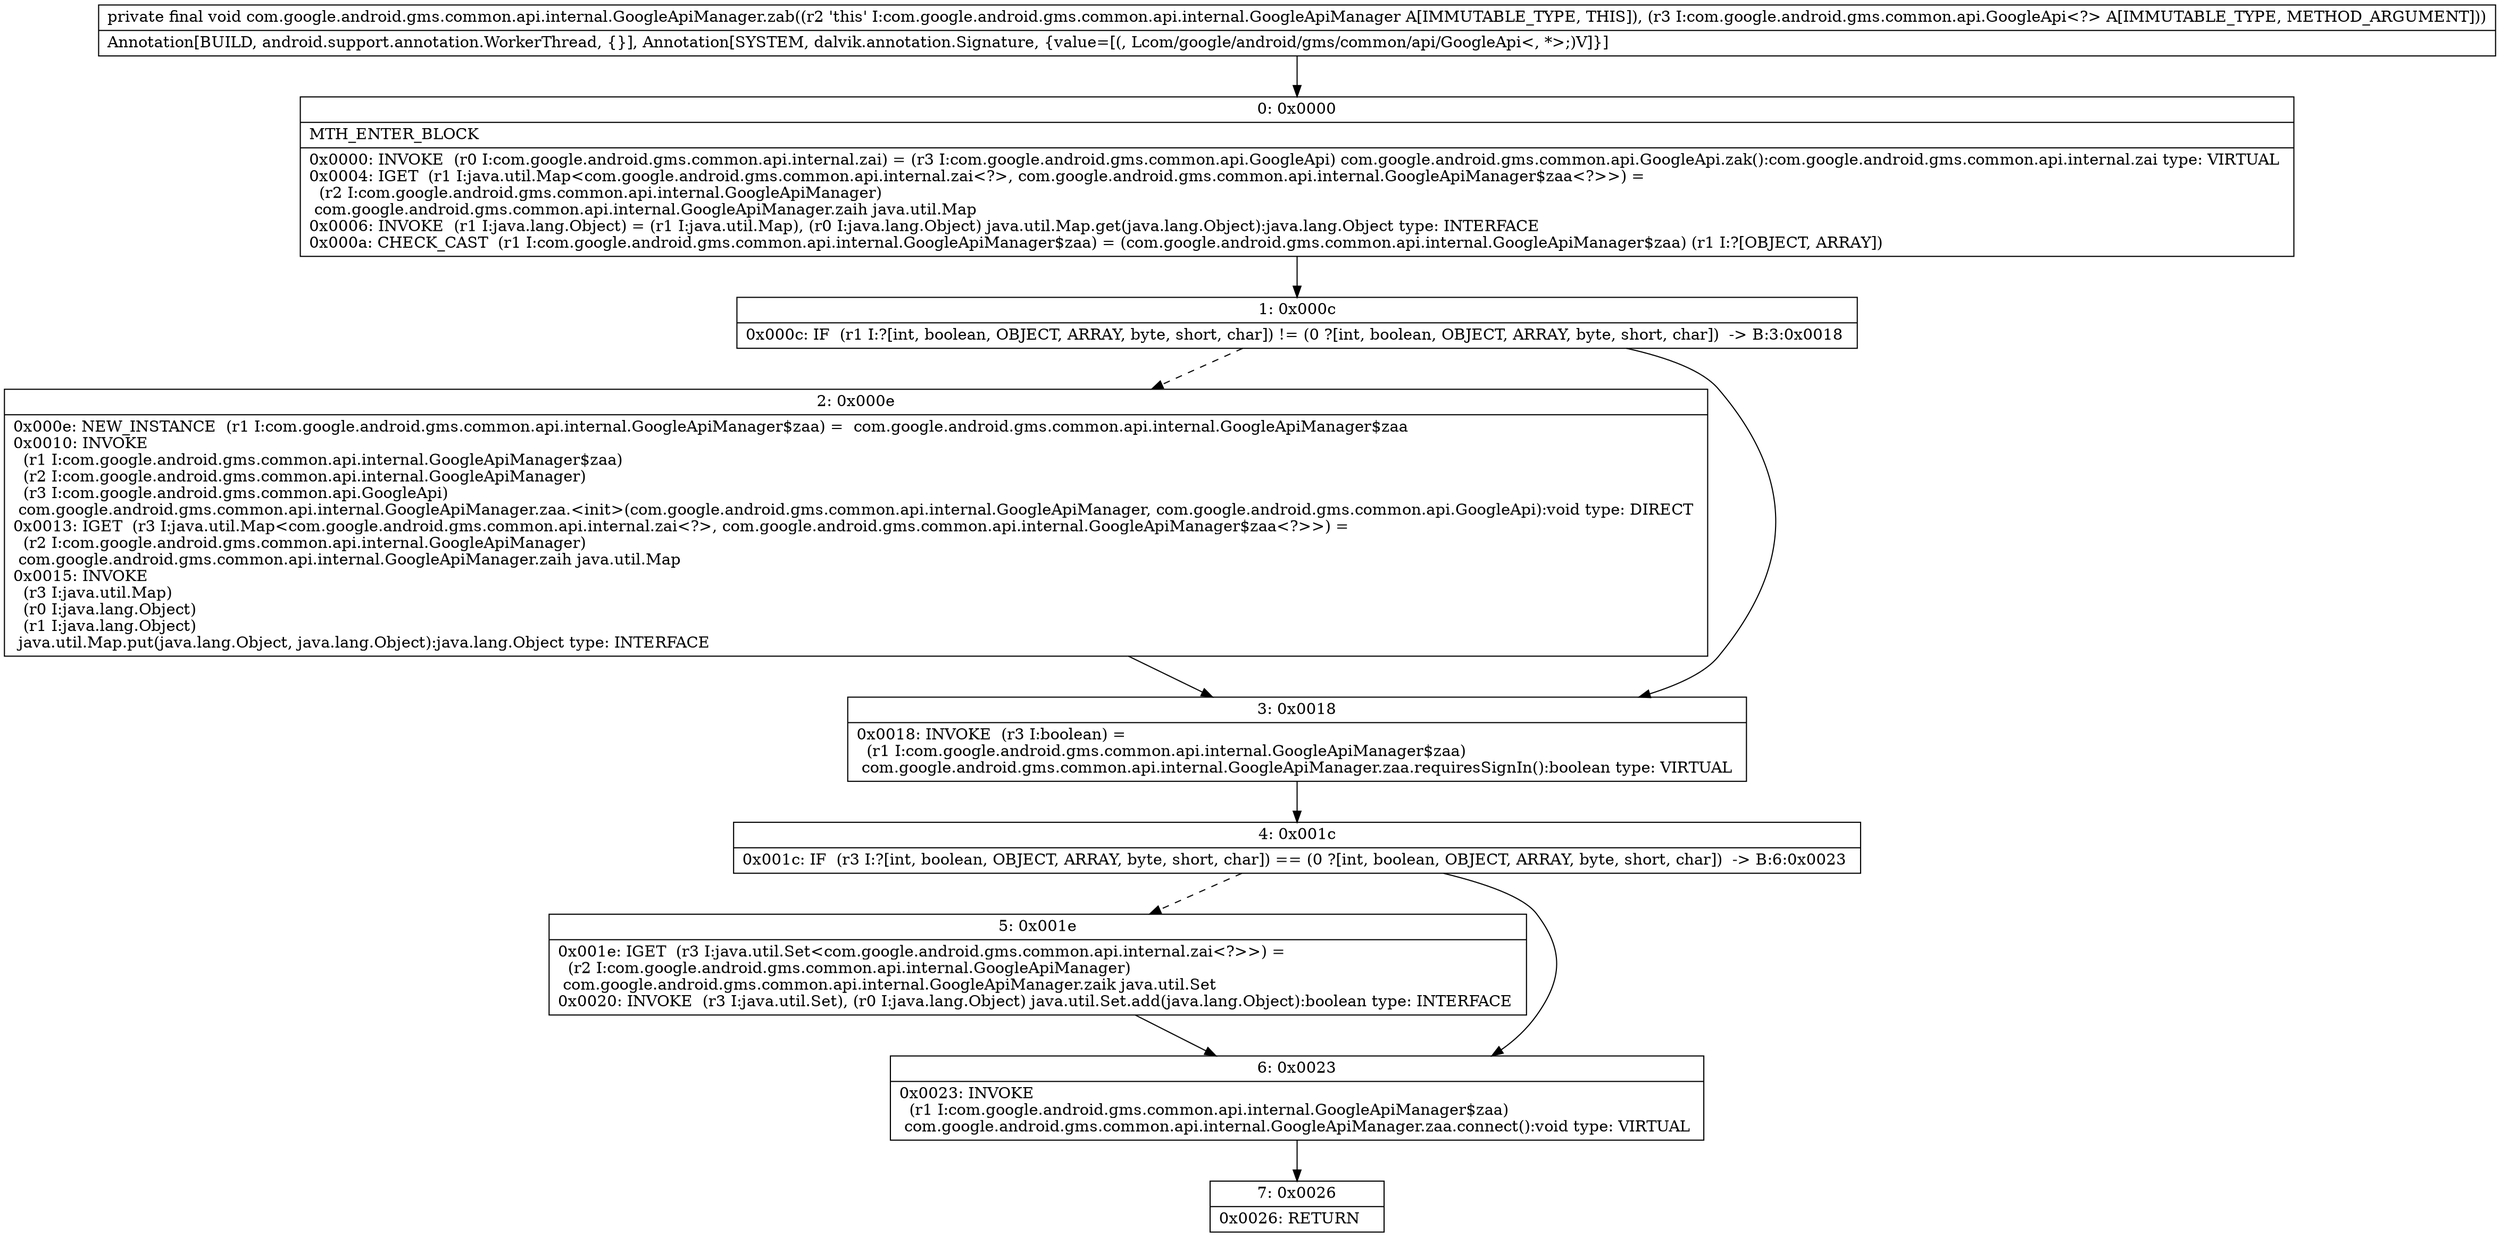 digraph "CFG forcom.google.android.gms.common.api.internal.GoogleApiManager.zab(Lcom\/google\/android\/gms\/common\/api\/GoogleApi;)V" {
Node_0 [shape=record,label="{0\:\ 0x0000|MTH_ENTER_BLOCK\l|0x0000: INVOKE  (r0 I:com.google.android.gms.common.api.internal.zai) = (r3 I:com.google.android.gms.common.api.GoogleApi) com.google.android.gms.common.api.GoogleApi.zak():com.google.android.gms.common.api.internal.zai type: VIRTUAL \l0x0004: IGET  (r1 I:java.util.Map\<com.google.android.gms.common.api.internal.zai\<?\>, com.google.android.gms.common.api.internal.GoogleApiManager$zaa\<?\>\>) = \l  (r2 I:com.google.android.gms.common.api.internal.GoogleApiManager)\l com.google.android.gms.common.api.internal.GoogleApiManager.zaih java.util.Map \l0x0006: INVOKE  (r1 I:java.lang.Object) = (r1 I:java.util.Map), (r0 I:java.lang.Object) java.util.Map.get(java.lang.Object):java.lang.Object type: INTERFACE \l0x000a: CHECK_CAST  (r1 I:com.google.android.gms.common.api.internal.GoogleApiManager$zaa) = (com.google.android.gms.common.api.internal.GoogleApiManager$zaa) (r1 I:?[OBJECT, ARRAY]) \l}"];
Node_1 [shape=record,label="{1\:\ 0x000c|0x000c: IF  (r1 I:?[int, boolean, OBJECT, ARRAY, byte, short, char]) != (0 ?[int, boolean, OBJECT, ARRAY, byte, short, char])  \-\> B:3:0x0018 \l}"];
Node_2 [shape=record,label="{2\:\ 0x000e|0x000e: NEW_INSTANCE  (r1 I:com.google.android.gms.common.api.internal.GoogleApiManager$zaa) =  com.google.android.gms.common.api.internal.GoogleApiManager$zaa \l0x0010: INVOKE  \l  (r1 I:com.google.android.gms.common.api.internal.GoogleApiManager$zaa)\l  (r2 I:com.google.android.gms.common.api.internal.GoogleApiManager)\l  (r3 I:com.google.android.gms.common.api.GoogleApi)\l com.google.android.gms.common.api.internal.GoogleApiManager.zaa.\<init\>(com.google.android.gms.common.api.internal.GoogleApiManager, com.google.android.gms.common.api.GoogleApi):void type: DIRECT \l0x0013: IGET  (r3 I:java.util.Map\<com.google.android.gms.common.api.internal.zai\<?\>, com.google.android.gms.common.api.internal.GoogleApiManager$zaa\<?\>\>) = \l  (r2 I:com.google.android.gms.common.api.internal.GoogleApiManager)\l com.google.android.gms.common.api.internal.GoogleApiManager.zaih java.util.Map \l0x0015: INVOKE  \l  (r3 I:java.util.Map)\l  (r0 I:java.lang.Object)\l  (r1 I:java.lang.Object)\l java.util.Map.put(java.lang.Object, java.lang.Object):java.lang.Object type: INTERFACE \l}"];
Node_3 [shape=record,label="{3\:\ 0x0018|0x0018: INVOKE  (r3 I:boolean) = \l  (r1 I:com.google.android.gms.common.api.internal.GoogleApiManager$zaa)\l com.google.android.gms.common.api.internal.GoogleApiManager.zaa.requiresSignIn():boolean type: VIRTUAL \l}"];
Node_4 [shape=record,label="{4\:\ 0x001c|0x001c: IF  (r3 I:?[int, boolean, OBJECT, ARRAY, byte, short, char]) == (0 ?[int, boolean, OBJECT, ARRAY, byte, short, char])  \-\> B:6:0x0023 \l}"];
Node_5 [shape=record,label="{5\:\ 0x001e|0x001e: IGET  (r3 I:java.util.Set\<com.google.android.gms.common.api.internal.zai\<?\>\>) = \l  (r2 I:com.google.android.gms.common.api.internal.GoogleApiManager)\l com.google.android.gms.common.api.internal.GoogleApiManager.zaik java.util.Set \l0x0020: INVOKE  (r3 I:java.util.Set), (r0 I:java.lang.Object) java.util.Set.add(java.lang.Object):boolean type: INTERFACE \l}"];
Node_6 [shape=record,label="{6\:\ 0x0023|0x0023: INVOKE  \l  (r1 I:com.google.android.gms.common.api.internal.GoogleApiManager$zaa)\l com.google.android.gms.common.api.internal.GoogleApiManager.zaa.connect():void type: VIRTUAL \l}"];
Node_7 [shape=record,label="{7\:\ 0x0026|0x0026: RETURN   \l}"];
MethodNode[shape=record,label="{private final void com.google.android.gms.common.api.internal.GoogleApiManager.zab((r2 'this' I:com.google.android.gms.common.api.internal.GoogleApiManager A[IMMUTABLE_TYPE, THIS]), (r3 I:com.google.android.gms.common.api.GoogleApi\<?\> A[IMMUTABLE_TYPE, METHOD_ARGUMENT]))  | Annotation[BUILD, android.support.annotation.WorkerThread, \{\}], Annotation[SYSTEM, dalvik.annotation.Signature, \{value=[(, Lcom\/google\/android\/gms\/common\/api\/GoogleApi\<, *\>;)V]\}]\l}"];
MethodNode -> Node_0;
Node_0 -> Node_1;
Node_1 -> Node_2[style=dashed];
Node_1 -> Node_3;
Node_2 -> Node_3;
Node_3 -> Node_4;
Node_4 -> Node_5[style=dashed];
Node_4 -> Node_6;
Node_5 -> Node_6;
Node_6 -> Node_7;
}


